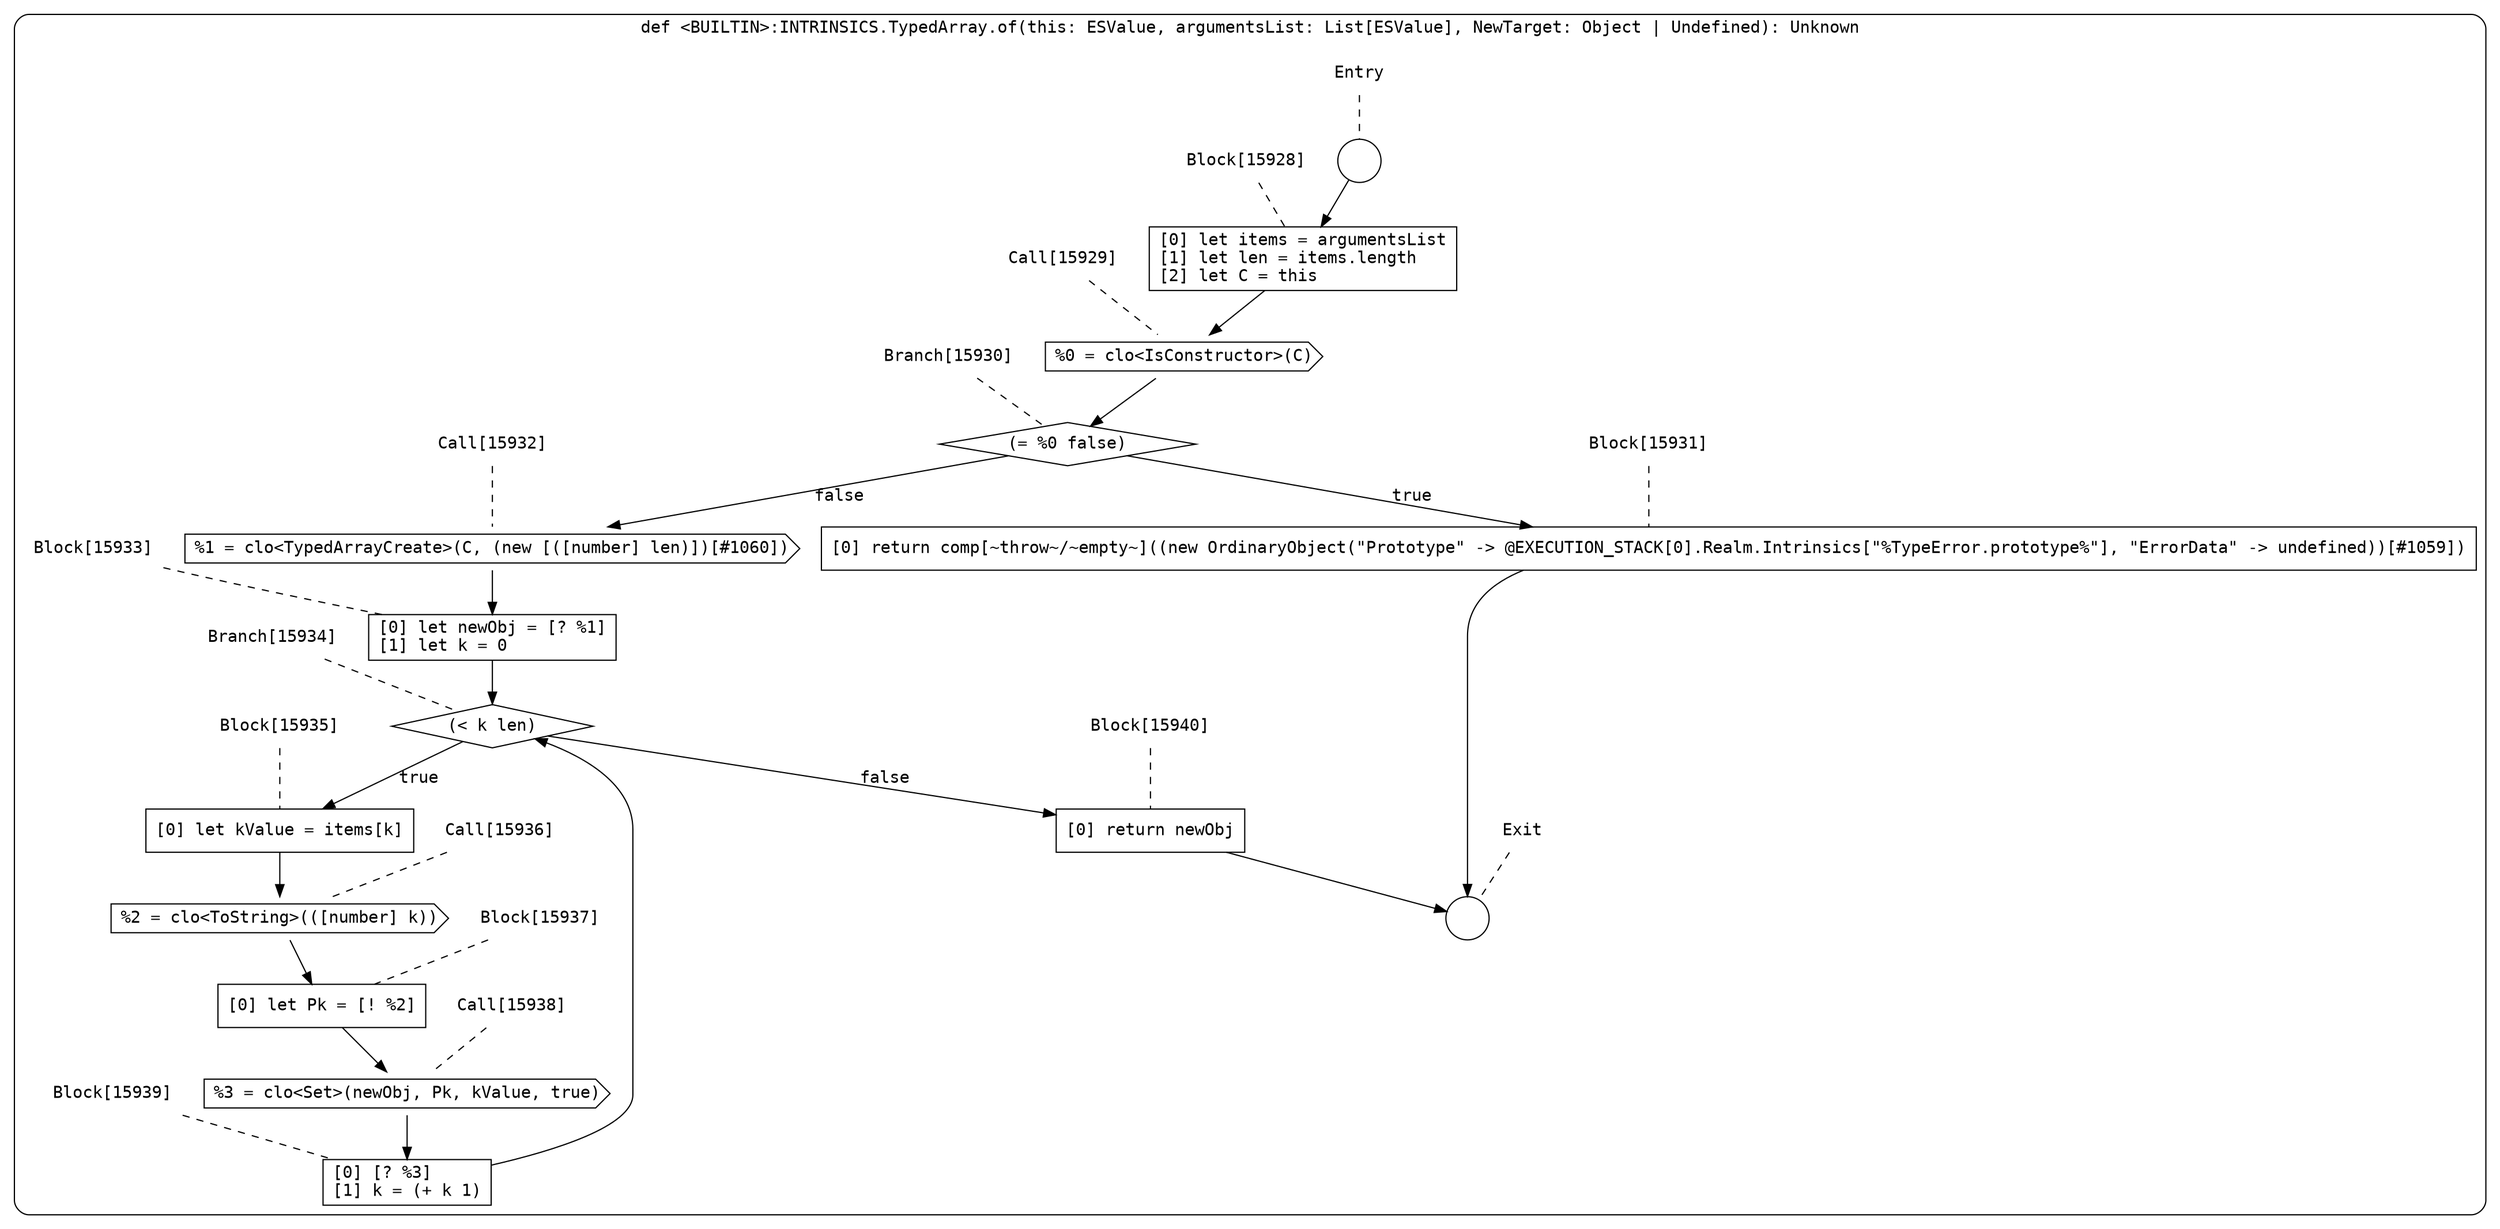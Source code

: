 digraph {
  graph [fontname = "Consolas"]
  node [fontname = "Consolas"]
  edge [fontname = "Consolas"]
  subgraph cluster2386 {
    label = "def <BUILTIN>:INTRINSICS.TypedArray.of(this: ESValue, argumentsList: List[ESValue], NewTarget: Object | Undefined): Unknown"
    style = rounded
    cluster2386_entry_name [shape=none, label=<<font color="black">Entry</font>>]
    cluster2386_entry_name -> cluster2386_entry [arrowhead=none, color="black", style=dashed]
    cluster2386_entry [shape=circle label=" " color="black" fillcolor="white" style=filled]
    cluster2386_entry -> node15928 [color="black"]
    cluster2386_exit_name [shape=none, label=<<font color="black">Exit</font>>]
    cluster2386_exit_name -> cluster2386_exit [arrowhead=none, color="black", style=dashed]
    cluster2386_exit [shape=circle label=" " color="black" fillcolor="white" style=filled]
    node15928_name [shape=none, label=<<font color="black">Block[15928]</font>>]
    node15928_name -> node15928 [arrowhead=none, color="black", style=dashed]
    node15928 [shape=box, label=<<font color="black">[0] let items = argumentsList<BR ALIGN="LEFT"/>[1] let len = items.length<BR ALIGN="LEFT"/>[2] let C = this<BR ALIGN="LEFT"/></font>> color="black" fillcolor="white", style=filled]
    node15928 -> node15929 [color="black"]
    node15929_name [shape=none, label=<<font color="black">Call[15929]</font>>]
    node15929_name -> node15929 [arrowhead=none, color="black", style=dashed]
    node15929 [shape=cds, label=<<font color="black">%0 = clo&lt;IsConstructor&gt;(C)</font>> color="black" fillcolor="white", style=filled]
    node15929 -> node15930 [color="black"]
    node15930_name [shape=none, label=<<font color="black">Branch[15930]</font>>]
    node15930_name -> node15930 [arrowhead=none, color="black", style=dashed]
    node15930 [shape=diamond, label=<<font color="black">(= %0 false)</font>> color="black" fillcolor="white", style=filled]
    node15930 -> node15931 [label=<<font color="black">true</font>> color="black"]
    node15930 -> node15932 [label=<<font color="black">false</font>> color="black"]
    node15931_name [shape=none, label=<<font color="black">Block[15931]</font>>]
    node15931_name -> node15931 [arrowhead=none, color="black", style=dashed]
    node15931 [shape=box, label=<<font color="black">[0] return comp[~throw~/~empty~]((new OrdinaryObject(&quot;Prototype&quot; -&gt; @EXECUTION_STACK[0].Realm.Intrinsics[&quot;%TypeError.prototype%&quot;], &quot;ErrorData&quot; -&gt; undefined))[#1059])<BR ALIGN="LEFT"/></font>> color="black" fillcolor="white", style=filled]
    node15931 -> cluster2386_exit [color="black"]
    node15932_name [shape=none, label=<<font color="black">Call[15932]</font>>]
    node15932_name -> node15932 [arrowhead=none, color="black", style=dashed]
    node15932 [shape=cds, label=<<font color="black">%1 = clo&lt;TypedArrayCreate&gt;(C, (new [([number] len)])[#1060])</font>> color="black" fillcolor="white", style=filled]
    node15932 -> node15933 [color="black"]
    node15933_name [shape=none, label=<<font color="black">Block[15933]</font>>]
    node15933_name -> node15933 [arrowhead=none, color="black", style=dashed]
    node15933 [shape=box, label=<<font color="black">[0] let newObj = [? %1]<BR ALIGN="LEFT"/>[1] let k = 0<BR ALIGN="LEFT"/></font>> color="black" fillcolor="white", style=filled]
    node15933 -> node15934 [color="black"]
    node15934_name [shape=none, label=<<font color="black">Branch[15934]</font>>]
    node15934_name -> node15934 [arrowhead=none, color="black", style=dashed]
    node15934 [shape=diamond, label=<<font color="black">(&lt; k len)</font>> color="black" fillcolor="white", style=filled]
    node15934 -> node15935 [label=<<font color="black">true</font>> color="black"]
    node15934 -> node15940 [label=<<font color="black">false</font>> color="black"]
    node15935_name [shape=none, label=<<font color="black">Block[15935]</font>>]
    node15935_name -> node15935 [arrowhead=none, color="black", style=dashed]
    node15935 [shape=box, label=<<font color="black">[0] let kValue = items[k]<BR ALIGN="LEFT"/></font>> color="black" fillcolor="white", style=filled]
    node15935 -> node15936 [color="black"]
    node15940_name [shape=none, label=<<font color="black">Block[15940]</font>>]
    node15940_name -> node15940 [arrowhead=none, color="black", style=dashed]
    node15940 [shape=box, label=<<font color="black">[0] return newObj<BR ALIGN="LEFT"/></font>> color="black" fillcolor="white", style=filled]
    node15940 -> cluster2386_exit [color="black"]
    node15936_name [shape=none, label=<<font color="black">Call[15936]</font>>]
    node15936_name -> node15936 [arrowhead=none, color="black", style=dashed]
    node15936 [shape=cds, label=<<font color="black">%2 = clo&lt;ToString&gt;(([number] k))</font>> color="black" fillcolor="white", style=filled]
    node15936 -> node15937 [color="black"]
    node15937_name [shape=none, label=<<font color="black">Block[15937]</font>>]
    node15937_name -> node15937 [arrowhead=none, color="black", style=dashed]
    node15937 [shape=box, label=<<font color="black">[0] let Pk = [! %2]<BR ALIGN="LEFT"/></font>> color="black" fillcolor="white", style=filled]
    node15937 -> node15938 [color="black"]
    node15938_name [shape=none, label=<<font color="black">Call[15938]</font>>]
    node15938_name -> node15938 [arrowhead=none, color="black", style=dashed]
    node15938 [shape=cds, label=<<font color="black">%3 = clo&lt;Set&gt;(newObj, Pk, kValue, true)</font>> color="black" fillcolor="white", style=filled]
    node15938 -> node15939 [color="black"]
    node15939_name [shape=none, label=<<font color="black">Block[15939]</font>>]
    node15939_name -> node15939 [arrowhead=none, color="black", style=dashed]
    node15939 [shape=box, label=<<font color="black">[0] [? %3]<BR ALIGN="LEFT"/>[1] k = (+ k 1)<BR ALIGN="LEFT"/></font>> color="black" fillcolor="white", style=filled]
    node15939 -> node15934 [color="black"]
  }
}